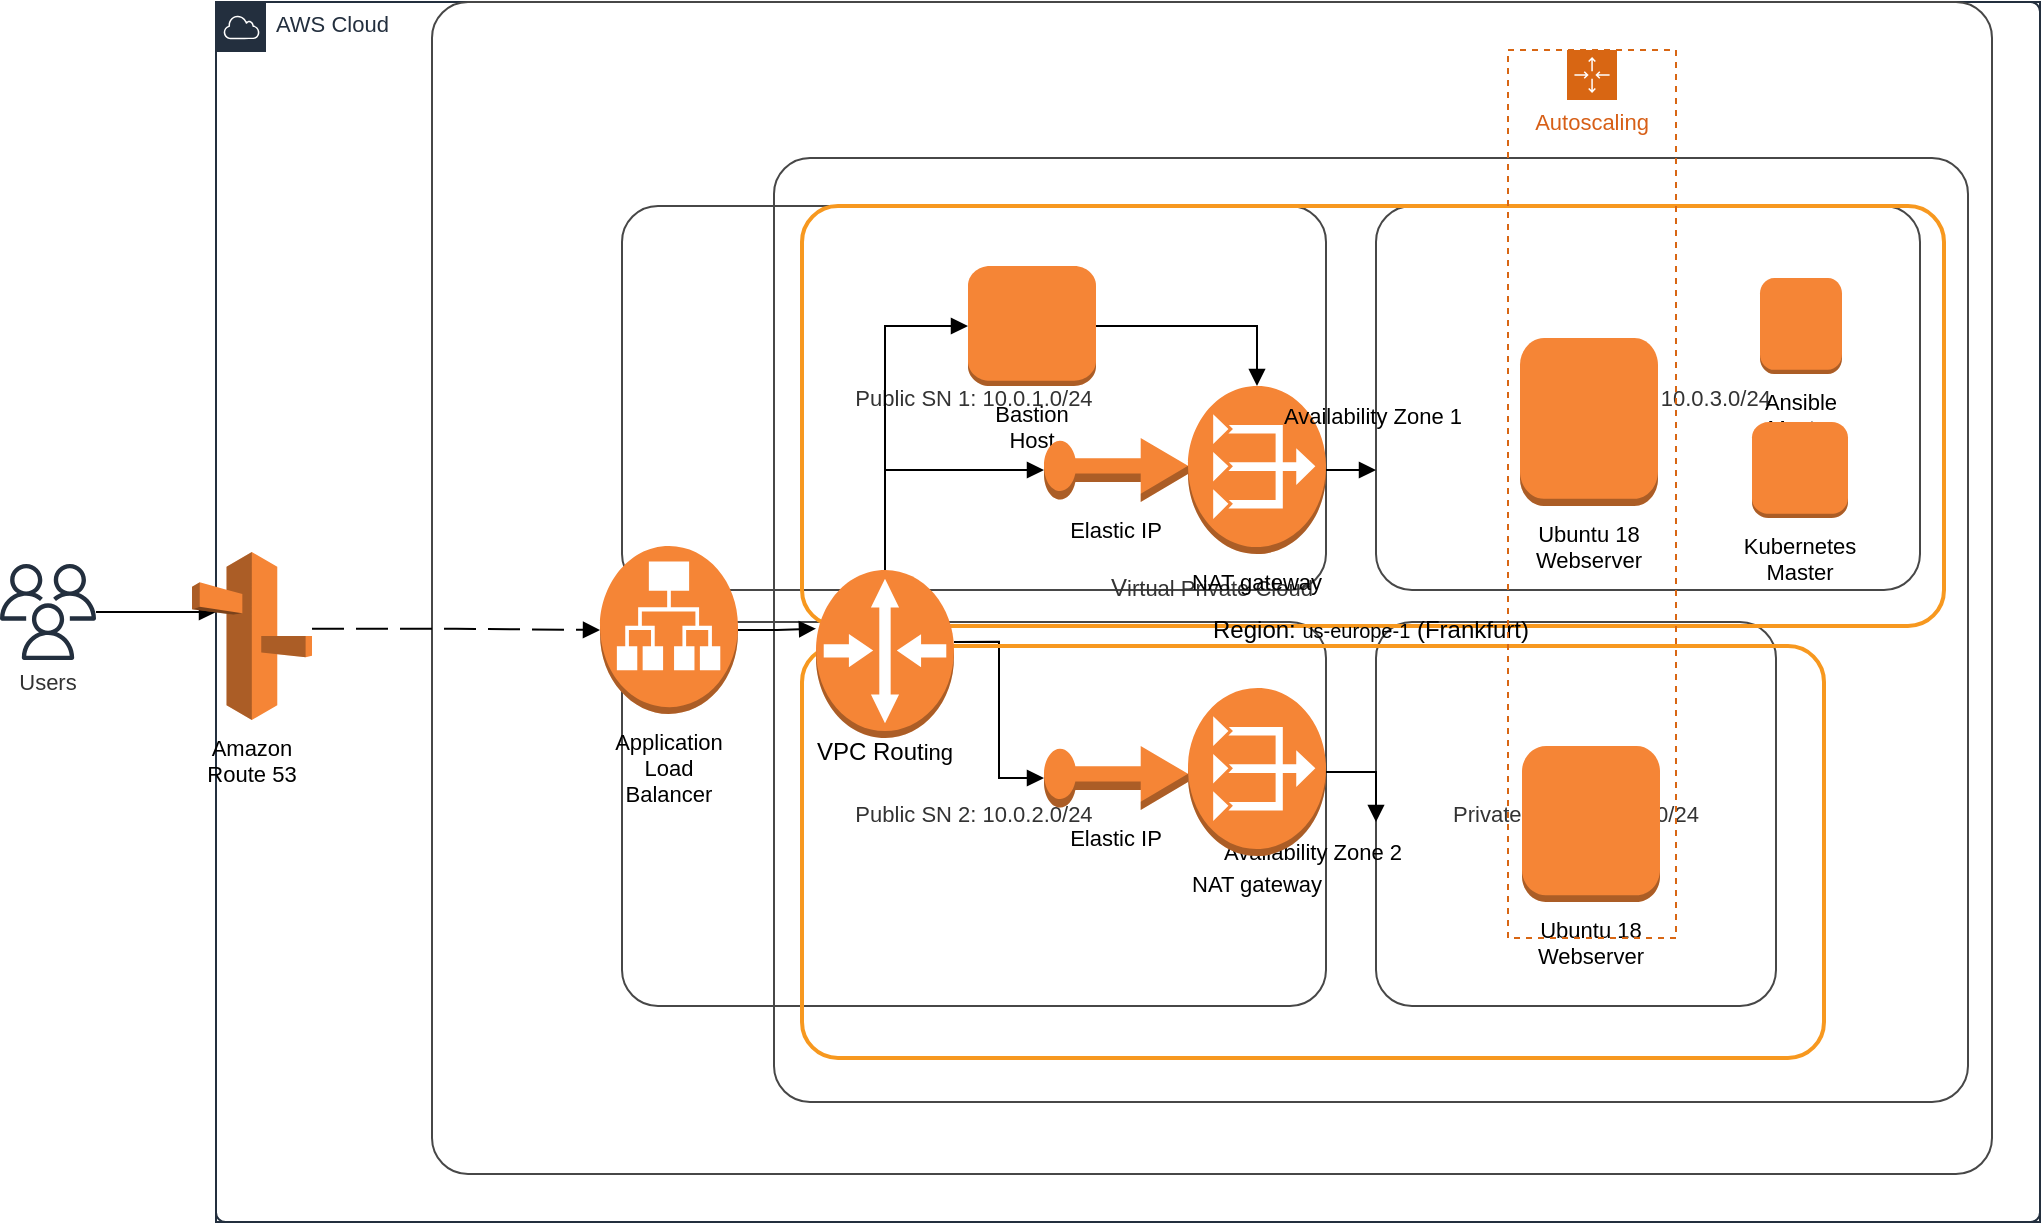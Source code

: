 <mxfile version="13.1.3" type="device"><diagram id="duF4FvcPUajyLJBsXnRX" name="Page-1"><mxGraphModel dx="1202" dy="725" grid="1" gridSize="10" guides="1" tooltips="1" connect="1" arrows="1" fold="1" page="1" pageScale="1" pageWidth="850" pageHeight="1100" math="0" shadow="0"><root><mxCell id="0"/><mxCell id="1" parent="0"/><UserObject label="" lucidchartObjectId="l_1NT29ByoaP" id="7F8I1WvVJf5e4-zP8pWL-1"><mxCell style="html=1;jettySize=18;fontSize=11;strokeColor=#b2b2b2;strokeOpacity=100;rounded=0;startArrow=none;;endArrow=none;;entryX=0.891;entryY=-0.015;entryPerimeter=1;" edge="1" parent="1" target="root"><mxGeometry width="100" height="100" relative="1" as="geometry"><Array as="points"/><mxPoint x="137" y="7" as="sourcePoint"/></mxGeometry></mxCell></UserObject><mxCell id="7F8I1WvVJf5e4-zP8pWL-48" value="" style="html=1;whiteSpace=wrap;fontSize=11;fontColor=#232f3e;spacing=0;strokeColor=#232f3e;strokeOpacity=100;fillOpacity=0;rounded=1;absoluteArcSize=1;arcSize=9.6;fillColor=#ffffff;" vertex="1" parent="1"><mxGeometry x="120" y="72" width="912" height="610" as="geometry"/></mxCell><UserObject label="AWS Cloud" lucidchartObjectId="l_1NFHtmQUfi" id="7F8I1WvVJf5e4-zP8pWL-49"><mxCell style="html=1;whiteSpace=wrap;shape=mxgraph.aws4.group;grIcon=mxgraph.aws4.group_aws_cloud;verticalAlign=top;align=left;spacingLeft=30;fillOpacity=100;fillColor=none;fontSize=11;fontColor=#232f3e;spacing=0;strokeColor=#232f3e;strokeOpacity=100;rounded=1;absoluteArcSize=1;arcSize=9.6;part=1;" vertex="1" parent="7F8I1WvVJf5e4-zP8pWL-48"><mxGeometry width="912" height="610" as="geometry"/></mxCell></UserObject><UserObject label="Public SN 1: 10.0.1.0/24" lucidchartObjectId="l_1NSCazVoNi" id="7F8I1WvVJf5e4-zP8pWL-50"><mxCell style="html=1;whiteSpace=wrap;fontSize=11;fontColor=#333333;align=center;spacing=0;strokeColor=#474747;fillOpacity=0;rounded=1;absoluteArcSize=1;arcSize=36;fillColor=#000000;" vertex="1" parent="1"><mxGeometry x="323" y="174" width="352" height="192" as="geometry"/></mxCell></UserObject><UserObject label="&lt;div style=&quot;color:#333333;text-align: center;&quot;&gt;&lt;span style=&quot;color:#333333;text-align: center;&quot;&gt;V&lt;/span&gt;&lt;span style=&quot;font-size:11px;color:#333333;text-align: center;&quot;&gt;irtual Private Cloud&lt;/span&gt;&lt;/div&gt;" lucidchartObjectId="l_1NoUtBJ_vI" id="7F8I1WvVJf5e4-zP8pWL-51"><mxCell style="html=1;whiteSpace=wrap;overflow=width;html=1;spacing=0;strokeColor=#474747;fillOpacity=0;rounded=1;absoluteArcSize=1;arcSize=36;fillColor=#000000;" vertex="1" parent="1"><mxGeometry x="228" y="72" width="780" height="586" as="geometry"/></mxCell></UserObject><UserObject label="Public SN 2: 10.0.2.0/24" lucidchartObjectId="l_1NzF6bnoQC" id="7F8I1WvVJf5e4-zP8pWL-52"><mxCell style="html=1;whiteSpace=wrap;fontSize=11;fontColor=#333333;align=center;spacing=0;strokeColor=#474747;fillOpacity=0;rounded=1;absoluteArcSize=1;arcSize=36;fillColor=#000000;" vertex="1" parent="1"><mxGeometry x="323" y="382" width="352" height="192" as="geometry"/></mxCell></UserObject><UserObject label="Users" lucidchartObjectId="l_1NKhsNv5OQ" id="7F8I1WvVJf5e4-zP8pWL-53"><mxCell style="html=1;whiteSpace=wrap;shape=mxgraph.aws4.users;labelPosition=center;verticalLabelPosition=bottom;align=center;verticalAlign=top;strokeColor=none;fontSize=11;fontColor=#333333;spacing=0;strokeOpacity=100;rounded=1;absoluteArcSize=1;arcSize=9.6;fillColor=#232f3e;" vertex="1" parent="1"><mxGeometry x="12" y="353" width="48" height="48" as="geometry"/></mxCell></UserObject><UserObject label="Application Load Balancer" lucidchartObjectId="l_1No5qhMJRm" id="7F8I1WvVJf5e4-zP8pWL-54"><mxCell style="html=1;whiteSpace=wrap;shape=mxgraph.aws3.application_load_balancer;labelPosition=center;verticalLabelPosition=bottom;align=center;verticalAlign=top;fontSize=11;fontColor=#000000;spacing=3;strokeOpacity=100;fillColor=#f58536;" vertex="1" parent="1"><mxGeometry x="312" y="344" width="69" height="84" as="geometry"/></mxCell></UserObject><UserObject label="" lucidchartObjectId="l_1Nu5XFHL0O" id="7F8I1WvVJf5e4-zP8pWL-55"><mxCell style="html=1;jettySize=18;fontSize=11;strokeOpacity=100;rounded=1;arcSize=0;edgeStyle=orthogonalEdgeStyle;startArrow=none;;endArrow=block;endFill=1;;exitX=0.5;exitY=0;exitPerimeter=1;entryX=0.021;entryY=0.5;entryPerimeter=1;" edge="1" parent="1" source="7F8I1WvVJf5e4-zP8pWL-74" target="7F8I1WvVJf5e4-zP8pWL-76"><mxGeometry width="100" height="100" relative="1" as="geometry"><Array as="points"/></mxGeometry></mxCell></UserObject><UserObject label="NAT gateway" lucidchartObjectId="l_1NyyqBqztO" id="7F8I1WvVJf5e4-zP8pWL-56"><mxCell style="html=1;whiteSpace=wrap;shape=mxgraph.aws3.vpc_nat_gateway;labelPosition=center;verticalLabelPosition=bottom;align=center;verticalAlign=top;fontSize=11;fontColor=#000000;spacing=3;strokeOpacity=100;fillColor=#f58536;" vertex="1" parent="1"><mxGeometry x="606" y="264" width="69" height="84" as="geometry"/></mxCell></UserObject><UserObject label="" lucidchartObjectId="l_1NAeSsM.f-" id="7F8I1WvVJf5e4-zP8pWL-57"><mxCell style="html=1;jettySize=18;fontSize=11;strokeOpacity=100;rounded=1;arcSize=0;edgeStyle=orthogonalEdgeStyle;startArrow=none;;endArrow=block;endFill=1;;exitX=0.999;exitY=0.428;exitPerimeter=1;entryX=0.021;entryY=0.5;entryPerimeter=1;" edge="1" parent="1" source="7F8I1WvVJf5e4-zP8pWL-74" target="7F8I1WvVJf5e4-zP8pWL-77"><mxGeometry width="100" height="100" relative="1" as="geometry"><Array as="points"/></mxGeometry></mxCell></UserObject><UserObject label="" lucidchartObjectId="l_1NXMSrbA-C" id="7F8I1WvVJf5e4-zP8pWL-58"><mxCell style="html=1;jettySize=18;fontSize=11;strokeOpacity=100;rounded=1;arcSize=0;edgeStyle=orthogonalEdgeStyle;startArrow=none;;endArrow=block;endFill=1;;exitX=1;exitY=0.5;exitPerimeter=1;entryX=-0.0;entryY=0.5;entryPerimeter=1;" edge="1" parent="1" source="7F8I1WvVJf5e4-zP8pWL-53" target="7F8I1WvVJf5e4-zP8pWL-48"><mxGeometry width="100" height="100" relative="1" as="geometry"><Array as="points"/></mxGeometry></mxCell></UserObject><UserObject label="Private SN 1: 10.0.3.0/24" lucidchartObjectId="l_1Nl48CVmtV" id="7F8I1WvVJf5e4-zP8pWL-59"><mxCell style="html=1;whiteSpace=wrap;fontSize=11;fontColor=#333333;align=center;spacing=0;strokeColor=#474747;fillOpacity=0;rounded=1;absoluteArcSize=1;arcSize=36;fillColor=#000000;" vertex="1" parent="1"><mxGeometry x="700" y="174" width="272" height="192" as="geometry"/></mxCell></UserObject><UserObject label="Ubuntu 18 Webserver" lucidchartObjectId="l_1NYNiKX7MK" id="7F8I1WvVJf5e4-zP8pWL-60"><mxCell style="html=1;whiteSpace=wrap;shape=mxgraph.aws3.instance;labelPosition=center;verticalLabelPosition=bottom;align=center;verticalAlign=top;fontSize=11;fontColor=#000000;spacing=3;strokeOpacity=100;fillColor=#f58536;" vertex="1" parent="1"><mxGeometry x="772" y="240" width="69" height="84" as="geometry"/></mxCell></UserObject><UserObject label="Private SN 2: 10.0.4.0/24" lucidchartObjectId="l_1NoHSunRm9" id="7F8I1WvVJf5e4-zP8pWL-61"><mxCell style="html=1;whiteSpace=wrap;fontSize=11;fontColor=#333333;align=center;spacing=0;strokeColor=#474747;fillOpacity=0;rounded=1;absoluteArcSize=1;arcSize=36;fillColor=#000000;" vertex="1" parent="1"><mxGeometry x="700" y="382" width="200" height="192" as="geometry"/></mxCell></UserObject><UserObject label="Ubuntu 18 Webserver" lucidchartObjectId="l_1NBjQSRs7Z" id="7F8I1WvVJf5e4-zP8pWL-62"><mxCell style="html=1;whiteSpace=wrap;shape=mxgraph.aws3.instance;labelPosition=center;verticalLabelPosition=bottom;align=center;verticalAlign=top;fontSize=11;fontColor=#000000;spacing=3;strokeOpacity=100;fillColor=#f58536;" vertex="1" parent="1"><mxGeometry x="773" y="444" width="69" height="78" as="geometry"/></mxCell></UserObject><UserObject label="Availability Zone 1" lucidchartObjectId="l_1NQXg0j9WF" id="7F8I1WvVJf5e4-zP8pWL-63"><mxCell style="html=1;whiteSpace=wrap;fontSize=11;fontColor=#000000;spacing=0;strokeColor=#F7981F;fillOpacity=0;rounded=1;absoluteArcSize=1;arcSize=36;fillColor=#000000;strokeWidth=2;" vertex="1" parent="1"><mxGeometry x="413" y="174" width="571" height="210" as="geometry"/></mxCell></UserObject><UserObject label="&lt;span style=&quot;color:#000000;text-align: center;&quot;&gt;Region: &lt;/span&gt;&lt;span style=&quot;font-size:10px;color:#000000;text-align: center;&quot;&gt;us-europe-1&lt;/span&gt;&lt;span style=&quot;color:#000000;text-align: center;&quot;&gt; (Frankfurt)&lt;/span&gt;" lucidchartObjectId="l_1N.QvwROwi" id="7F8I1WvVJf5e4-zP8pWL-64"><mxCell style="html=1;whiteSpace=wrap;overflow=width;html=1;spacing=0;strokeColor=#474747;fillOpacity=0;rounded=1;absoluteArcSize=1;arcSize=36;fillColor=#000000;" vertex="1" parent="1"><mxGeometry x="399" y="150" width="597" height="472" as="geometry"/></mxCell></UserObject><UserObject label="Availability Zone 2" lucidchartObjectId="l_1NWAssFT6q" id="7F8I1WvVJf5e4-zP8pWL-65"><mxCell style="html=1;whiteSpace=wrap;fontSize=11;fontColor=#000000;spacing=0;strokeColor=#F7981F;fillOpacity=0;rounded=1;absoluteArcSize=1;arcSize=36;fillColor=#000000;strokeWidth=2;" vertex="1" parent="1"><mxGeometry x="413" y="394" width="511" height="206" as="geometry"/></mxCell></UserObject><UserObject label="NAT gateway" lucidchartObjectId="l_1NSzGzsxIq" id="7F8I1WvVJf5e4-zP8pWL-66"><mxCell style="html=1;whiteSpace=wrap;shape=mxgraph.aws3.vpc_nat_gateway;labelPosition=center;verticalLabelPosition=bottom;align=center;verticalAlign=top;fontSize=11;fontColor=#000000;spacing=3;strokeOpacity=100;fillColor=#f58536;" vertex="1" parent="1"><mxGeometry x="606" y="415" width="69" height="84" as="geometry"/></mxCell></UserObject><mxCell id="7F8I1WvVJf5e4-zP8pWL-67" value="" style="html=1;whiteSpace=wrap;fontSize=11;fontColor=#d86613;spacing=0;strokeColor=#d86613;strokeOpacity=100;fillOpacity=0;fillColor=#ffffff;dashed=1;" vertex="1" parent="1"><mxGeometry x="766" y="96" width="84" height="444" as="geometry"/></mxCell><UserObject label="Autoscaling" lucidchartObjectId="l_1Nd~lwKmEt" id="7F8I1WvVJf5e4-zP8pWL-68"><mxCell style="html=1;whiteSpace=wrap;shape=mxgraph.aws4.groupCenter;grIcon=mxgraph.aws4.group_auto_scaling_group;grStroke=1;verticalAlign=top;fillColor=none;fillOpacity=100;fontColor=#D75F17;spacingTop=25;fillColor=none;fontSize=11;spacing=0;strokeColor=#d86613;strokeOpacity=100;dashed=1;part=1;" vertex="1" parent="7F8I1WvVJf5e4-zP8pWL-67"><mxGeometry width="84" height="444" as="geometry"/></mxCell></UserObject><UserObject label="" lucidchartObjectId="l_1NTtjdZ8hN" id="7F8I1WvVJf5e4-zP8pWL-69"><mxCell style="html=1;jettySize=18;fontSize=11;strokeOpacity=100;rounded=1;arcSize=0;edgeStyle=orthogonalEdgeStyle;startArrow=none;;endArrow=block;endFill=1;;exitX=0.995;exitY=0.5;exitPerimeter=1;entryX=-0.001;entryY=0.686;entryPerimeter=1;" edge="1" parent="1" source="7F8I1WvVJf5e4-zP8pWL-56" target="7F8I1WvVJf5e4-zP8pWL-59"><mxGeometry width="100" height="100" relative="1" as="geometry"><Array as="points"/></mxGeometry></mxCell></UserObject><UserObject label="" lucidchartObjectId="l_1NpNSYCyDM" id="7F8I1WvVJf5e4-zP8pWL-70"><mxCell style="html=1;jettySize=18;fontSize=11;strokeOpacity=100;rounded=1;arcSize=0;edgeStyle=orthogonalEdgeStyle;startArrow=none;;endArrow=block;endFill=1;;exitX=0.995;exitY=0.5;exitPerimeter=1;entryX=-0.001;entryY=0.521;entryPerimeter=1;" edge="1" parent="1" source="7F8I1WvVJf5e4-zP8pWL-66" target="7F8I1WvVJf5e4-zP8pWL-61"><mxGeometry width="100" height="100" relative="1" as="geometry"><Array as="points"/></mxGeometry></mxCell></UserObject><UserObject label="Bastion Host" lucidchartObjectId="iq3NTnrqnnwe" id="7F8I1WvVJf5e4-zP8pWL-71"><mxCell style="html=1;whiteSpace=wrap;shape=mxgraph.aws3.instance;labelPosition=center;verticalLabelPosition=bottom;align=center;verticalAlign=top;fontSize=11;fontColor=#000000;spacing=3;strokeOpacity=100;fillColor=#f58536;" vertex="1" parent="1"><mxGeometry x="496" y="204" width="64" height="60" as="geometry"/></mxCell></UserObject><UserObject label="" lucidchartObjectId="ct3NVw.riHEz" id="7F8I1WvVJf5e4-zP8pWL-72"><mxCell style="html=1;jettySize=18;fontSize=11;strokeOpacity=100;rounded=1;arcSize=0;edgeStyle=orthogonalEdgeStyle;startArrow=none;;endArrow=block;endFill=1;;exitX=0.5;exitY=0;exitPerimeter=1;entryX=6.713e-17;entryY=0.5;entryPerimeter=1;" edge="1" parent="1" source="7F8I1WvVJf5e4-zP8pWL-74" target="7F8I1WvVJf5e4-zP8pWL-71"><mxGeometry width="100" height="100" relative="1" as="geometry"><Array as="points"/></mxGeometry></mxCell></UserObject><UserObject label="" lucidchartObjectId="Vt3NeW6IupyJ" id="7F8I1WvVJf5e4-zP8pWL-73"><mxCell style="html=1;jettySize=18;fontSize=11;strokeOpacity=100;rounded=1;arcSize=0;edgeStyle=orthogonalEdgeStyle;startArrow=none;;endArrow=block;endFill=1;;exitX=1.0;exitY=0.5;exitPerimeter=1;entryX=0.5;entryY=0;entryPerimeter=1;" edge="1" parent="1" source="7F8I1WvVJf5e4-zP8pWL-71" target="7F8I1WvVJf5e4-zP8pWL-56"><mxGeometry width="100" height="100" relative="1" as="geometry"><Array as="points"/></mxGeometry></mxCell></UserObject><UserObject label="&lt;span style=&quot;color:#000000;text-align: center;&quot;&gt;&lt;span style=&quot;color:#000000;text-align: center;&quot;&gt;VPC Rout&lt;/span&gt;&lt;span style=&quot;font-size:11px;color:#000000;text-align: center;&quot;&gt;ing&lt;/span&gt;&lt;/span&gt;" lucidchartObjectId="th5Nh2rj0j10" id="7F8I1WvVJf5e4-zP8pWL-74"><mxCell style="html=1;whiteSpace=wrap;shape=mxgraph.aws3.router;labelPosition=center;verticalLabelPosition=bottom;align=center;verticalAlign=top;overflow=width;html=1;spacing=3;strokeOpacity=100;fillColor=#f58536;dashed=1;dashPattern=16 6;" vertex="1" parent="1"><mxGeometry x="420" y="356" width="69" height="84" as="geometry"/></mxCell></UserObject><UserObject label="" lucidchartObjectId="uJOPlkW0KJxj" id="7F8I1WvVJf5e4-zP8pWL-75"><mxCell style="html=1;jettySize=18;fontSize=11;strokeOpacity=100;rounded=1;arcSize=0;edgeStyle=orthogonalEdgeStyle;startArrow=none;;endArrow=block;endFill=1;;exitX=0.995;exitY=0.5;exitPerimeter=1;entryX=0.006;entryY=0.351;entryPerimeter=1;" edge="1" parent="1" source="7F8I1WvVJf5e4-zP8pWL-54" target="7F8I1WvVJf5e4-zP8pWL-74"><mxGeometry width="100" height="100" relative="1" as="geometry"><Array as="points"/></mxGeometry></mxCell></UserObject><UserObject label="Elastic IP" lucidchartObjectId="LNOPYqCpeTXw" id="7F8I1WvVJf5e4-zP8pWL-76"><mxCell style="html=1;whiteSpace=wrap;shape=mxgraph.aws3.elastic_ip;labelPosition=center;verticalLabelPosition=bottom;align=center;verticalAlign=top;fontSize=11;fontColor=#000000;spacing=3;strokeOpacity=100;fillColor=#f58536;dashed=1;dashPattern=16 6;" vertex="1" parent="1"><mxGeometry x="534" y="290" width="72" height="32" as="geometry"/></mxCell></UserObject><UserObject label="Elastic IP" lucidchartObjectId="WNOPjDNU1nYb" id="7F8I1WvVJf5e4-zP8pWL-77"><mxCell style="html=1;whiteSpace=wrap;shape=mxgraph.aws3.elastic_ip;labelPosition=center;verticalLabelPosition=bottom;align=center;verticalAlign=top;fontSize=11;fontColor=#000000;spacing=3;strokeOpacity=100;fillColor=#f58536;dashed=1;dashPattern=16 6;" vertex="1" parent="1"><mxGeometry x="534" y="444" width="72" height="32" as="geometry"/></mxCell></UserObject><UserObject label="Ansible Master" lucidchartObjectId="Nxm2wH5X8GjH" id="7F8I1WvVJf5e4-zP8pWL-78"><mxCell style="html=1;whiteSpace=wrap;shape=mxgraph.aws3.instance;labelPosition=center;verticalLabelPosition=bottom;align=center;verticalAlign=top;fontSize=11;fontColor=#000000;spacing=3;strokeOpacity=100;fillColor=#f58536;" vertex="1" parent="1"><mxGeometry x="892" y="210" width="41" height="48" as="geometry"/></mxCell></UserObject><UserObject label="Kubernetes Master" lucidchartObjectId="5xm23j_U6c21" id="7F8I1WvVJf5e4-zP8pWL-79"><mxCell style="html=1;whiteSpace=wrap;shape=mxgraph.aws3.instance;labelPosition=center;verticalLabelPosition=bottom;align=center;verticalAlign=top;fontSize=11;fontColor=#000000;spacing=3;strokeOpacity=100;fillColor=#f58536;" vertex="1" parent="1"><mxGeometry x="888" y="282" width="48" height="48" as="geometry"/></mxCell></UserObject><UserObject label="Amazon Route 53" lucidchartObjectId="uHm2AHnv7cSG" id="7F8I1WvVJf5e4-zP8pWL-80"><mxCell style="html=1;whiteSpace=wrap;shape=mxgraph.aws3.route_53;labelPosition=center;verticalLabelPosition=bottom;align=center;verticalAlign=top;fontSize=11;fontColor=#000000;spacing=3;strokeOpacity=100;fillColor=#f58536;dashed=1;dashPattern=16 6;" vertex="1" parent="1"><mxGeometry x="108" y="347" width="60" height="84" as="geometry"/></mxCell></UserObject><UserObject label="" lucidchartObjectId="zHm20pQZ16qM" id="7F8I1WvVJf5e4-zP8pWL-81"><mxCell style="html=1;jettySize=18;fontSize=11;strokeOpacity=100;dashed=1;dashPattern=16 6;rounded=1;arcSize=0;edgeStyle=orthogonalEdgeStyle;startArrow=none;;endArrow=block;endFill=1;;exitX=1.0;exitY=0.457;exitPerimeter=1;entryX=0.005;entryY=0.5;entryPerimeter=1;" edge="1" parent="1" source="7F8I1WvVJf5e4-zP8pWL-80" target="7F8I1WvVJf5e4-zP8pWL-54"><mxGeometry width="100" height="100" relative="1" as="geometry"><Array as="points"/></mxGeometry></mxCell></UserObject></root></mxGraphModel></diagram></mxfile>